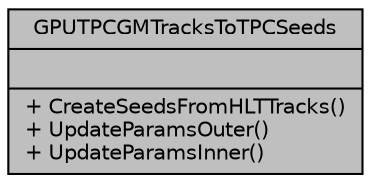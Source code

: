 digraph "GPUTPCGMTracksToTPCSeeds"
{
 // INTERACTIVE_SVG=YES
  bgcolor="transparent";
  edge [fontname="Helvetica",fontsize="10",labelfontname="Helvetica",labelfontsize="10"];
  node [fontname="Helvetica",fontsize="10",shape=record];
  Node1 [label="{GPUTPCGMTracksToTPCSeeds\n||+ CreateSeedsFromHLTTracks()\l+ UpdateParamsOuter()\l+ UpdateParamsInner()\l}",height=0.2,width=0.4,color="black", fillcolor="grey75", style="filled", fontcolor="black"];
}
